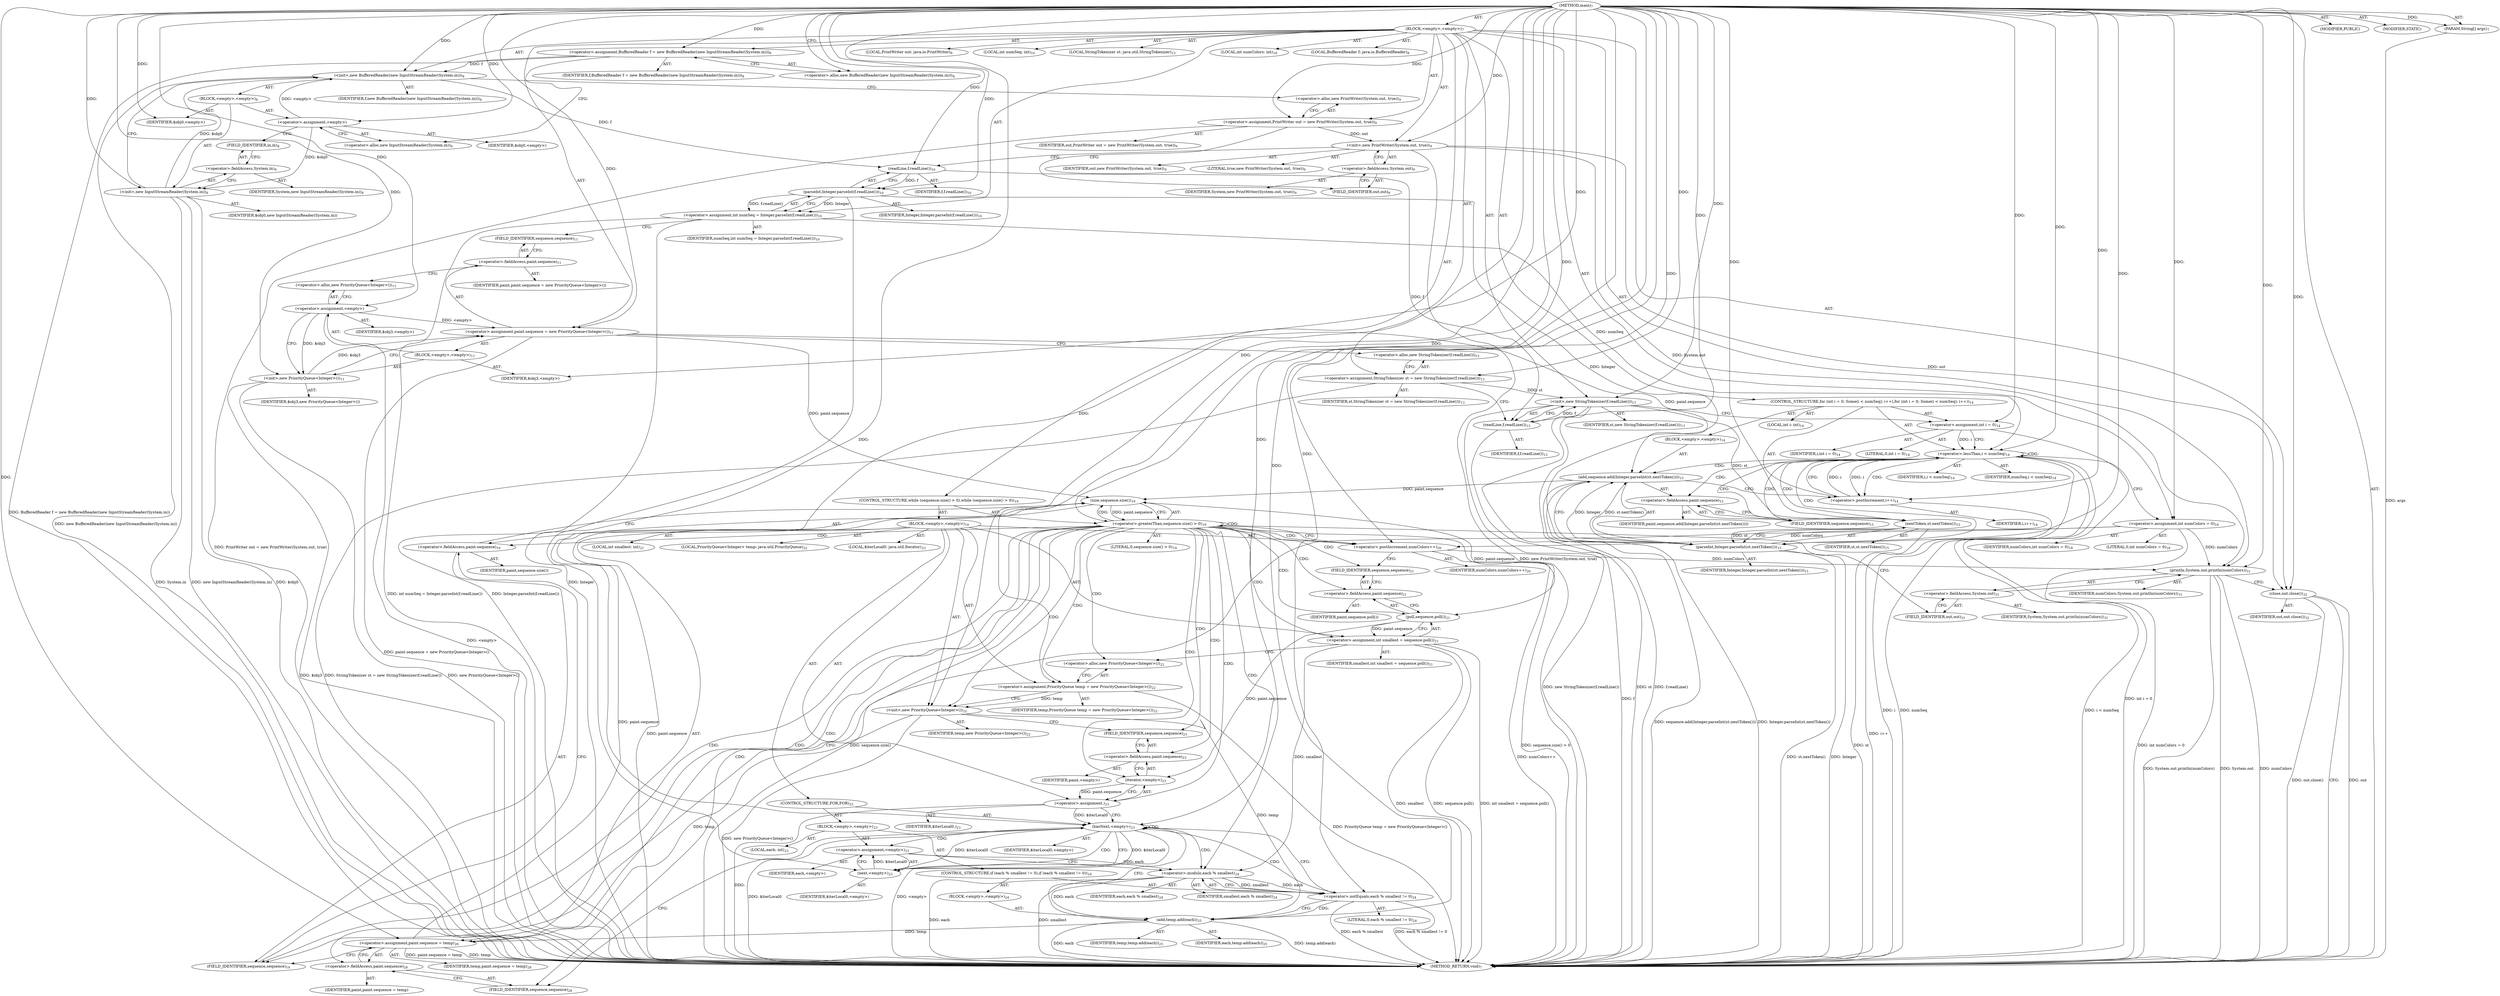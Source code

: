 digraph "main" {  
"27" [label = <(METHOD,main)<SUB>7</SUB>> ]
"28" [label = <(PARAM,String[] args)<SUB>7</SUB>> ]
"29" [label = <(BLOCK,&lt;empty&gt;,&lt;empty&gt;)<SUB>7</SUB>> ]
"4" [label = <(LOCAL,BufferedReader f: java.io.BufferedReader)<SUB>8</SUB>> ]
"30" [label = <(&lt;operator&gt;.assignment,BufferedReader f = new BufferedReader(new InputStreamReader(System.in)))<SUB>8</SUB>> ]
"31" [label = <(IDENTIFIER,f,BufferedReader f = new BufferedReader(new InputStreamReader(System.in)))<SUB>8</SUB>> ]
"32" [label = <(&lt;operator&gt;.alloc,new BufferedReader(new InputStreamReader(System.in)))<SUB>8</SUB>> ]
"33" [label = <(&lt;init&gt;,new BufferedReader(new InputStreamReader(System.in)))<SUB>8</SUB>> ]
"3" [label = <(IDENTIFIER,f,new BufferedReader(new InputStreamReader(System.in)))<SUB>8</SUB>> ]
"34" [label = <(BLOCK,&lt;empty&gt;,&lt;empty&gt;)<SUB>8</SUB>> ]
"35" [label = <(&lt;operator&gt;.assignment,&lt;empty&gt;)> ]
"36" [label = <(IDENTIFIER,$obj0,&lt;empty&gt;)> ]
"37" [label = <(&lt;operator&gt;.alloc,new InputStreamReader(System.in))<SUB>8</SUB>> ]
"38" [label = <(&lt;init&gt;,new InputStreamReader(System.in))<SUB>8</SUB>> ]
"39" [label = <(IDENTIFIER,$obj0,new InputStreamReader(System.in))> ]
"40" [label = <(&lt;operator&gt;.fieldAccess,System.in)<SUB>8</SUB>> ]
"41" [label = <(IDENTIFIER,System,new InputStreamReader(System.in))<SUB>8</SUB>> ]
"42" [label = <(FIELD_IDENTIFIER,in,in)<SUB>8</SUB>> ]
"43" [label = <(IDENTIFIER,$obj0,&lt;empty&gt;)> ]
"6" [label = <(LOCAL,PrintWriter out: java.io.PrintWriter)<SUB>9</SUB>> ]
"44" [label = <(&lt;operator&gt;.assignment,PrintWriter out = new PrintWriter(System.out, true))<SUB>9</SUB>> ]
"45" [label = <(IDENTIFIER,out,PrintWriter out = new PrintWriter(System.out, true))<SUB>9</SUB>> ]
"46" [label = <(&lt;operator&gt;.alloc,new PrintWriter(System.out, true))<SUB>9</SUB>> ]
"47" [label = <(&lt;init&gt;,new PrintWriter(System.out, true))<SUB>9</SUB>> ]
"5" [label = <(IDENTIFIER,out,new PrintWriter(System.out, true))<SUB>9</SUB>> ]
"48" [label = <(&lt;operator&gt;.fieldAccess,System.out)<SUB>9</SUB>> ]
"49" [label = <(IDENTIFIER,System,new PrintWriter(System.out, true))<SUB>9</SUB>> ]
"50" [label = <(FIELD_IDENTIFIER,out,out)<SUB>9</SUB>> ]
"51" [label = <(LITERAL,true,new PrintWriter(System.out, true))<SUB>9</SUB>> ]
"52" [label = <(LOCAL,int numSeq: int)<SUB>10</SUB>> ]
"53" [label = <(&lt;operator&gt;.assignment,int numSeq = Integer.parseInt(f.readLine()))<SUB>10</SUB>> ]
"54" [label = <(IDENTIFIER,numSeq,int numSeq = Integer.parseInt(f.readLine()))<SUB>10</SUB>> ]
"55" [label = <(parseInt,Integer.parseInt(f.readLine()))<SUB>10</SUB>> ]
"56" [label = <(IDENTIFIER,Integer,Integer.parseInt(f.readLine()))<SUB>10</SUB>> ]
"57" [label = <(readLine,f.readLine())<SUB>10</SUB>> ]
"58" [label = <(IDENTIFIER,f,f.readLine())<SUB>10</SUB>> ]
"59" [label = <(&lt;operator&gt;.assignment,paint.sequence = new PriorityQueue&lt;Integer&gt;())<SUB>11</SUB>> ]
"60" [label = <(&lt;operator&gt;.fieldAccess,paint.sequence)<SUB>11</SUB>> ]
"61" [label = <(IDENTIFIER,paint,paint.sequence = new PriorityQueue&lt;Integer&gt;())> ]
"62" [label = <(FIELD_IDENTIFIER,sequence,sequence)<SUB>11</SUB>> ]
"63" [label = <(BLOCK,&lt;empty&gt;,&lt;empty&gt;)<SUB>11</SUB>> ]
"64" [label = <(&lt;operator&gt;.assignment,&lt;empty&gt;)> ]
"65" [label = <(IDENTIFIER,$obj3,&lt;empty&gt;)> ]
"66" [label = <(&lt;operator&gt;.alloc,new PriorityQueue&lt;Integer&gt;())<SUB>11</SUB>> ]
"67" [label = <(&lt;init&gt;,new PriorityQueue&lt;Integer&gt;())<SUB>11</SUB>> ]
"68" [label = <(IDENTIFIER,$obj3,new PriorityQueue&lt;Integer&gt;())> ]
"69" [label = <(IDENTIFIER,$obj3,&lt;empty&gt;)> ]
"8" [label = <(LOCAL,StringTokenizer st: java.util.StringTokenizer)<SUB>13</SUB>> ]
"70" [label = <(&lt;operator&gt;.assignment,StringTokenizer st = new StringTokenizer(f.readLine()))<SUB>13</SUB>> ]
"71" [label = <(IDENTIFIER,st,StringTokenizer st = new StringTokenizer(f.readLine()))<SUB>13</SUB>> ]
"72" [label = <(&lt;operator&gt;.alloc,new StringTokenizer(f.readLine()))<SUB>13</SUB>> ]
"73" [label = <(&lt;init&gt;,new StringTokenizer(f.readLine()))<SUB>13</SUB>> ]
"7" [label = <(IDENTIFIER,st,new StringTokenizer(f.readLine()))<SUB>13</SUB>> ]
"74" [label = <(readLine,f.readLine())<SUB>13</SUB>> ]
"75" [label = <(IDENTIFIER,f,f.readLine())<SUB>13</SUB>> ]
"76" [label = <(CONTROL_STRUCTURE,for (int i = 0; Some(i &lt; numSeq); i++),for (int i = 0; Some(i &lt; numSeq); i++))<SUB>14</SUB>> ]
"77" [label = <(LOCAL,int i: int)<SUB>14</SUB>> ]
"78" [label = <(&lt;operator&gt;.assignment,int i = 0)<SUB>14</SUB>> ]
"79" [label = <(IDENTIFIER,i,int i = 0)<SUB>14</SUB>> ]
"80" [label = <(LITERAL,0,int i = 0)<SUB>14</SUB>> ]
"81" [label = <(&lt;operator&gt;.lessThan,i &lt; numSeq)<SUB>14</SUB>> ]
"82" [label = <(IDENTIFIER,i,i &lt; numSeq)<SUB>14</SUB>> ]
"83" [label = <(IDENTIFIER,numSeq,i &lt; numSeq)<SUB>14</SUB>> ]
"84" [label = <(&lt;operator&gt;.postIncrement,i++)<SUB>14</SUB>> ]
"85" [label = <(IDENTIFIER,i,i++)<SUB>14</SUB>> ]
"86" [label = <(BLOCK,&lt;empty&gt;,&lt;empty&gt;)<SUB>14</SUB>> ]
"87" [label = <(add,sequence.add(Integer.parseInt(st.nextToken())))<SUB>15</SUB>> ]
"88" [label = <(&lt;operator&gt;.fieldAccess,paint.sequence)<SUB>15</SUB>> ]
"89" [label = <(IDENTIFIER,paint,sequence.add(Integer.parseInt(st.nextToken())))> ]
"90" [label = <(FIELD_IDENTIFIER,sequence,sequence)<SUB>15</SUB>> ]
"91" [label = <(parseInt,Integer.parseInt(st.nextToken()))<SUB>15</SUB>> ]
"92" [label = <(IDENTIFIER,Integer,Integer.parseInt(st.nextToken()))<SUB>15</SUB>> ]
"93" [label = <(nextToken,st.nextToken())<SUB>15</SUB>> ]
"94" [label = <(IDENTIFIER,st,st.nextToken())<SUB>15</SUB>> ]
"95" [label = <(LOCAL,int numColors: int)<SUB>18</SUB>> ]
"96" [label = <(&lt;operator&gt;.assignment,int numColors = 0)<SUB>18</SUB>> ]
"97" [label = <(IDENTIFIER,numColors,int numColors = 0)<SUB>18</SUB>> ]
"98" [label = <(LITERAL,0,int numColors = 0)<SUB>18</SUB>> ]
"99" [label = <(CONTROL_STRUCTURE,while (sequence.size() &gt; 0),while (sequence.size() &gt; 0))<SUB>19</SUB>> ]
"100" [label = <(&lt;operator&gt;.greaterThan,sequence.size() &gt; 0)<SUB>19</SUB>> ]
"101" [label = <(size,sequence.size())<SUB>19</SUB>> ]
"102" [label = <(&lt;operator&gt;.fieldAccess,paint.sequence)<SUB>19</SUB>> ]
"103" [label = <(IDENTIFIER,paint,sequence.size())> ]
"104" [label = <(FIELD_IDENTIFIER,sequence,sequence)<SUB>19</SUB>> ]
"105" [label = <(LITERAL,0,sequence.size() &gt; 0)<SUB>19</SUB>> ]
"106" [label = <(BLOCK,&lt;empty&gt;,&lt;empty&gt;)<SUB>19</SUB>> ]
"107" [label = <(&lt;operator&gt;.postIncrement,numColors++)<SUB>20</SUB>> ]
"108" [label = <(IDENTIFIER,numColors,numColors++)<SUB>20</SUB>> ]
"109" [label = <(LOCAL,int smallest: int)<SUB>21</SUB>> ]
"110" [label = <(&lt;operator&gt;.assignment,int smallest = sequence.poll())<SUB>21</SUB>> ]
"111" [label = <(IDENTIFIER,smallest,int smallest = sequence.poll())<SUB>21</SUB>> ]
"112" [label = <(poll,sequence.poll())<SUB>21</SUB>> ]
"113" [label = <(&lt;operator&gt;.fieldAccess,paint.sequence)<SUB>21</SUB>> ]
"114" [label = <(IDENTIFIER,paint,sequence.poll())> ]
"115" [label = <(FIELD_IDENTIFIER,sequence,sequence)<SUB>21</SUB>> ]
"10" [label = <(LOCAL,PriorityQueue&lt;Integer&gt; temp: java.util.PriorityQueue)<SUB>22</SUB>> ]
"116" [label = <(&lt;operator&gt;.assignment,PriorityQueue temp = new PriorityQueue&lt;Integer&gt;())<SUB>22</SUB>> ]
"117" [label = <(IDENTIFIER,temp,PriorityQueue temp = new PriorityQueue&lt;Integer&gt;())<SUB>22</SUB>> ]
"118" [label = <(&lt;operator&gt;.alloc,new PriorityQueue&lt;Integer&gt;())<SUB>22</SUB>> ]
"119" [label = <(&lt;init&gt;,new PriorityQueue&lt;Integer&gt;())<SUB>22</SUB>> ]
"9" [label = <(IDENTIFIER,temp,new PriorityQueue&lt;Integer&gt;())<SUB>22</SUB>> ]
"120" [label = <(LOCAL,$iterLocal0: java.util.Iterator)<SUB>23</SUB>> ]
"121" [label = <(&lt;operator&gt;.assignment,)<SUB>23</SUB>> ]
"122" [label = <(IDENTIFIER,$iterLocal0,)<SUB>23</SUB>> ]
"123" [label = <(iterator,&lt;empty&gt;)<SUB>23</SUB>> ]
"124" [label = <(&lt;operator&gt;.fieldAccess,paint.sequence)<SUB>23</SUB>> ]
"125" [label = <(IDENTIFIER,paint,&lt;empty&gt;)> ]
"126" [label = <(FIELD_IDENTIFIER,sequence,sequence)<SUB>23</SUB>> ]
"127" [label = <(CONTROL_STRUCTURE,FOR,FOR)<SUB>23</SUB>> ]
"128" [label = <(hasNext,&lt;empty&gt;)<SUB>23</SUB>> ]
"129" [label = <(IDENTIFIER,$iterLocal0,&lt;empty&gt;)> ]
"130" [label = <(BLOCK,&lt;empty&gt;,&lt;empty&gt;)<SUB>23</SUB>> ]
"131" [label = <(LOCAL,each: int)<SUB>23</SUB>> ]
"132" [label = <(&lt;operator&gt;.assignment,&lt;empty&gt;)<SUB>23</SUB>> ]
"133" [label = <(IDENTIFIER,each,&lt;empty&gt;)> ]
"134" [label = <(next,&lt;empty&gt;)<SUB>23</SUB>> ]
"135" [label = <(IDENTIFIER,$iterLocal0,&lt;empty&gt;)> ]
"136" [label = <(CONTROL_STRUCTURE,if (each % smallest != 0),if (each % smallest != 0))<SUB>24</SUB>> ]
"137" [label = <(&lt;operator&gt;.notEquals,each % smallest != 0)<SUB>24</SUB>> ]
"138" [label = <(&lt;operator&gt;.modulo,each % smallest)<SUB>24</SUB>> ]
"139" [label = <(IDENTIFIER,each,each % smallest)<SUB>24</SUB>> ]
"140" [label = <(IDENTIFIER,smallest,each % smallest)<SUB>24</SUB>> ]
"141" [label = <(LITERAL,0,each % smallest != 0)<SUB>24</SUB>> ]
"142" [label = <(BLOCK,&lt;empty&gt;,&lt;empty&gt;)<SUB>24</SUB>> ]
"143" [label = <(add,temp.add(each))<SUB>25</SUB>> ]
"144" [label = <(IDENTIFIER,temp,temp.add(each))<SUB>25</SUB>> ]
"145" [label = <(IDENTIFIER,each,temp.add(each))<SUB>25</SUB>> ]
"146" [label = <(&lt;operator&gt;.assignment,paint.sequence = temp)<SUB>28</SUB>> ]
"147" [label = <(&lt;operator&gt;.fieldAccess,paint.sequence)<SUB>28</SUB>> ]
"148" [label = <(IDENTIFIER,paint,paint.sequence = temp)> ]
"149" [label = <(FIELD_IDENTIFIER,sequence,sequence)<SUB>28</SUB>> ]
"150" [label = <(IDENTIFIER,temp,paint.sequence = temp)<SUB>28</SUB>> ]
"151" [label = <(println,System.out.println(numColors))<SUB>31</SUB>> ]
"152" [label = <(&lt;operator&gt;.fieldAccess,System.out)<SUB>31</SUB>> ]
"153" [label = <(IDENTIFIER,System,System.out.println(numColors))<SUB>31</SUB>> ]
"154" [label = <(FIELD_IDENTIFIER,out,out)<SUB>31</SUB>> ]
"155" [label = <(IDENTIFIER,numColors,System.out.println(numColors))<SUB>31</SUB>> ]
"156" [label = <(close,out.close())<SUB>32</SUB>> ]
"157" [label = <(IDENTIFIER,out,out.close())<SUB>32</SUB>> ]
"158" [label = <(MODIFIER,PUBLIC)> ]
"159" [label = <(MODIFIER,STATIC)> ]
"160" [label = <(METHOD_RETURN,void)<SUB>7</SUB>> ]
  "27" -> "28"  [ label = "AST: "] 
  "27" -> "29"  [ label = "AST: "] 
  "27" -> "158"  [ label = "AST: "] 
  "27" -> "159"  [ label = "AST: "] 
  "27" -> "160"  [ label = "AST: "] 
  "29" -> "4"  [ label = "AST: "] 
  "29" -> "30"  [ label = "AST: "] 
  "29" -> "33"  [ label = "AST: "] 
  "29" -> "6"  [ label = "AST: "] 
  "29" -> "44"  [ label = "AST: "] 
  "29" -> "47"  [ label = "AST: "] 
  "29" -> "52"  [ label = "AST: "] 
  "29" -> "53"  [ label = "AST: "] 
  "29" -> "59"  [ label = "AST: "] 
  "29" -> "8"  [ label = "AST: "] 
  "29" -> "70"  [ label = "AST: "] 
  "29" -> "73"  [ label = "AST: "] 
  "29" -> "76"  [ label = "AST: "] 
  "29" -> "95"  [ label = "AST: "] 
  "29" -> "96"  [ label = "AST: "] 
  "29" -> "99"  [ label = "AST: "] 
  "29" -> "151"  [ label = "AST: "] 
  "29" -> "156"  [ label = "AST: "] 
  "30" -> "31"  [ label = "AST: "] 
  "30" -> "32"  [ label = "AST: "] 
  "33" -> "3"  [ label = "AST: "] 
  "33" -> "34"  [ label = "AST: "] 
  "34" -> "35"  [ label = "AST: "] 
  "34" -> "38"  [ label = "AST: "] 
  "34" -> "43"  [ label = "AST: "] 
  "35" -> "36"  [ label = "AST: "] 
  "35" -> "37"  [ label = "AST: "] 
  "38" -> "39"  [ label = "AST: "] 
  "38" -> "40"  [ label = "AST: "] 
  "40" -> "41"  [ label = "AST: "] 
  "40" -> "42"  [ label = "AST: "] 
  "44" -> "45"  [ label = "AST: "] 
  "44" -> "46"  [ label = "AST: "] 
  "47" -> "5"  [ label = "AST: "] 
  "47" -> "48"  [ label = "AST: "] 
  "47" -> "51"  [ label = "AST: "] 
  "48" -> "49"  [ label = "AST: "] 
  "48" -> "50"  [ label = "AST: "] 
  "53" -> "54"  [ label = "AST: "] 
  "53" -> "55"  [ label = "AST: "] 
  "55" -> "56"  [ label = "AST: "] 
  "55" -> "57"  [ label = "AST: "] 
  "57" -> "58"  [ label = "AST: "] 
  "59" -> "60"  [ label = "AST: "] 
  "59" -> "63"  [ label = "AST: "] 
  "60" -> "61"  [ label = "AST: "] 
  "60" -> "62"  [ label = "AST: "] 
  "63" -> "64"  [ label = "AST: "] 
  "63" -> "67"  [ label = "AST: "] 
  "63" -> "69"  [ label = "AST: "] 
  "64" -> "65"  [ label = "AST: "] 
  "64" -> "66"  [ label = "AST: "] 
  "67" -> "68"  [ label = "AST: "] 
  "70" -> "71"  [ label = "AST: "] 
  "70" -> "72"  [ label = "AST: "] 
  "73" -> "7"  [ label = "AST: "] 
  "73" -> "74"  [ label = "AST: "] 
  "74" -> "75"  [ label = "AST: "] 
  "76" -> "77"  [ label = "AST: "] 
  "76" -> "78"  [ label = "AST: "] 
  "76" -> "81"  [ label = "AST: "] 
  "76" -> "84"  [ label = "AST: "] 
  "76" -> "86"  [ label = "AST: "] 
  "78" -> "79"  [ label = "AST: "] 
  "78" -> "80"  [ label = "AST: "] 
  "81" -> "82"  [ label = "AST: "] 
  "81" -> "83"  [ label = "AST: "] 
  "84" -> "85"  [ label = "AST: "] 
  "86" -> "87"  [ label = "AST: "] 
  "87" -> "88"  [ label = "AST: "] 
  "87" -> "91"  [ label = "AST: "] 
  "88" -> "89"  [ label = "AST: "] 
  "88" -> "90"  [ label = "AST: "] 
  "91" -> "92"  [ label = "AST: "] 
  "91" -> "93"  [ label = "AST: "] 
  "93" -> "94"  [ label = "AST: "] 
  "96" -> "97"  [ label = "AST: "] 
  "96" -> "98"  [ label = "AST: "] 
  "99" -> "100"  [ label = "AST: "] 
  "99" -> "106"  [ label = "AST: "] 
  "100" -> "101"  [ label = "AST: "] 
  "100" -> "105"  [ label = "AST: "] 
  "101" -> "102"  [ label = "AST: "] 
  "102" -> "103"  [ label = "AST: "] 
  "102" -> "104"  [ label = "AST: "] 
  "106" -> "107"  [ label = "AST: "] 
  "106" -> "109"  [ label = "AST: "] 
  "106" -> "110"  [ label = "AST: "] 
  "106" -> "10"  [ label = "AST: "] 
  "106" -> "116"  [ label = "AST: "] 
  "106" -> "119"  [ label = "AST: "] 
  "106" -> "120"  [ label = "AST: "] 
  "106" -> "121"  [ label = "AST: "] 
  "106" -> "127"  [ label = "AST: "] 
  "106" -> "146"  [ label = "AST: "] 
  "107" -> "108"  [ label = "AST: "] 
  "110" -> "111"  [ label = "AST: "] 
  "110" -> "112"  [ label = "AST: "] 
  "112" -> "113"  [ label = "AST: "] 
  "113" -> "114"  [ label = "AST: "] 
  "113" -> "115"  [ label = "AST: "] 
  "116" -> "117"  [ label = "AST: "] 
  "116" -> "118"  [ label = "AST: "] 
  "119" -> "9"  [ label = "AST: "] 
  "121" -> "122"  [ label = "AST: "] 
  "121" -> "123"  [ label = "AST: "] 
  "123" -> "124"  [ label = "AST: "] 
  "124" -> "125"  [ label = "AST: "] 
  "124" -> "126"  [ label = "AST: "] 
  "127" -> "128"  [ label = "AST: "] 
  "127" -> "130"  [ label = "AST: "] 
  "128" -> "129"  [ label = "AST: "] 
  "130" -> "131"  [ label = "AST: "] 
  "130" -> "132"  [ label = "AST: "] 
  "130" -> "136"  [ label = "AST: "] 
  "132" -> "133"  [ label = "AST: "] 
  "132" -> "134"  [ label = "AST: "] 
  "134" -> "135"  [ label = "AST: "] 
  "136" -> "137"  [ label = "AST: "] 
  "136" -> "142"  [ label = "AST: "] 
  "137" -> "138"  [ label = "AST: "] 
  "137" -> "141"  [ label = "AST: "] 
  "138" -> "139"  [ label = "AST: "] 
  "138" -> "140"  [ label = "AST: "] 
  "142" -> "143"  [ label = "AST: "] 
  "143" -> "144"  [ label = "AST: "] 
  "143" -> "145"  [ label = "AST: "] 
  "146" -> "147"  [ label = "AST: "] 
  "146" -> "150"  [ label = "AST: "] 
  "147" -> "148"  [ label = "AST: "] 
  "147" -> "149"  [ label = "AST: "] 
  "151" -> "152"  [ label = "AST: "] 
  "151" -> "155"  [ label = "AST: "] 
  "152" -> "153"  [ label = "AST: "] 
  "152" -> "154"  [ label = "AST: "] 
  "156" -> "157"  [ label = "AST: "] 
  "30" -> "37"  [ label = "CFG: "] 
  "33" -> "46"  [ label = "CFG: "] 
  "44" -> "50"  [ label = "CFG: "] 
  "47" -> "57"  [ label = "CFG: "] 
  "53" -> "62"  [ label = "CFG: "] 
  "59" -> "72"  [ label = "CFG: "] 
  "70" -> "74"  [ label = "CFG: "] 
  "73" -> "78"  [ label = "CFG: "] 
  "96" -> "104"  [ label = "CFG: "] 
  "151" -> "156"  [ label = "CFG: "] 
  "156" -> "160"  [ label = "CFG: "] 
  "32" -> "30"  [ label = "CFG: "] 
  "46" -> "44"  [ label = "CFG: "] 
  "48" -> "47"  [ label = "CFG: "] 
  "55" -> "53"  [ label = "CFG: "] 
  "60" -> "66"  [ label = "CFG: "] 
  "72" -> "70"  [ label = "CFG: "] 
  "74" -> "73"  [ label = "CFG: "] 
  "78" -> "81"  [ label = "CFG: "] 
  "81" -> "90"  [ label = "CFG: "] 
  "81" -> "96"  [ label = "CFG: "] 
  "84" -> "81"  [ label = "CFG: "] 
  "100" -> "107"  [ label = "CFG: "] 
  "100" -> "154"  [ label = "CFG: "] 
  "152" -> "151"  [ label = "CFG: "] 
  "35" -> "42"  [ label = "CFG: "] 
  "38" -> "33"  [ label = "CFG: "] 
  "50" -> "48"  [ label = "CFG: "] 
  "57" -> "55"  [ label = "CFG: "] 
  "62" -> "60"  [ label = "CFG: "] 
  "64" -> "67"  [ label = "CFG: "] 
  "67" -> "59"  [ label = "CFG: "] 
  "87" -> "84"  [ label = "CFG: "] 
  "101" -> "100"  [ label = "CFG: "] 
  "107" -> "115"  [ label = "CFG: "] 
  "110" -> "118"  [ label = "CFG: "] 
  "116" -> "119"  [ label = "CFG: "] 
  "119" -> "126"  [ label = "CFG: "] 
  "121" -> "128"  [ label = "CFG: "] 
  "146" -> "104"  [ label = "CFG: "] 
  "154" -> "152"  [ label = "CFG: "] 
  "37" -> "35"  [ label = "CFG: "] 
  "40" -> "38"  [ label = "CFG: "] 
  "66" -> "64"  [ label = "CFG: "] 
  "88" -> "93"  [ label = "CFG: "] 
  "91" -> "87"  [ label = "CFG: "] 
  "102" -> "101"  [ label = "CFG: "] 
  "112" -> "110"  [ label = "CFG: "] 
  "118" -> "116"  [ label = "CFG: "] 
  "123" -> "121"  [ label = "CFG: "] 
  "128" -> "134"  [ label = "CFG: "] 
  "128" -> "149"  [ label = "CFG: "] 
  "147" -> "146"  [ label = "CFG: "] 
  "42" -> "40"  [ label = "CFG: "] 
  "90" -> "88"  [ label = "CFG: "] 
  "93" -> "91"  [ label = "CFG: "] 
  "104" -> "102"  [ label = "CFG: "] 
  "113" -> "112"  [ label = "CFG: "] 
  "124" -> "123"  [ label = "CFG: "] 
  "132" -> "138"  [ label = "CFG: "] 
  "149" -> "147"  [ label = "CFG: "] 
  "115" -> "113"  [ label = "CFG: "] 
  "126" -> "124"  [ label = "CFG: "] 
  "134" -> "132"  [ label = "CFG: "] 
  "137" -> "128"  [ label = "CFG: "] 
  "137" -> "143"  [ label = "CFG: "] 
  "138" -> "137"  [ label = "CFG: "] 
  "143" -> "128"  [ label = "CFG: "] 
  "27" -> "32"  [ label = "CFG: "] 
  "28" -> "160"  [ label = "DDG: args"] 
  "30" -> "160"  [ label = "DDG: BufferedReader f = new BufferedReader(new InputStreamReader(System.in))"] 
  "38" -> "160"  [ label = "DDG: $obj0"] 
  "38" -> "160"  [ label = "DDG: System.in"] 
  "38" -> "160"  [ label = "DDG: new InputStreamReader(System.in)"] 
  "33" -> "160"  [ label = "DDG: new BufferedReader(new InputStreamReader(System.in))"] 
  "44" -> "160"  [ label = "DDG: PrintWriter out = new PrintWriter(System.out, true)"] 
  "47" -> "160"  [ label = "DDG: new PrintWriter(System.out, true)"] 
  "55" -> "160"  [ label = "DDG: Integer"] 
  "53" -> "160"  [ label = "DDG: Integer.parseInt(f.readLine())"] 
  "53" -> "160"  [ label = "DDG: int numSeq = Integer.parseInt(f.readLine())"] 
  "64" -> "160"  [ label = "DDG: &lt;empty&gt;"] 
  "67" -> "160"  [ label = "DDG: $obj3"] 
  "67" -> "160"  [ label = "DDG: new PriorityQueue&lt;Integer&gt;()"] 
  "59" -> "160"  [ label = "DDG: paint.sequence = new PriorityQueue&lt;Integer&gt;()"] 
  "70" -> "160"  [ label = "DDG: StringTokenizer st = new StringTokenizer(f.readLine())"] 
  "73" -> "160"  [ label = "DDG: st"] 
  "74" -> "160"  [ label = "DDG: f"] 
  "73" -> "160"  [ label = "DDG: f.readLine()"] 
  "73" -> "160"  [ label = "DDG: new StringTokenizer(f.readLine())"] 
  "78" -> "160"  [ label = "DDG: int i = 0"] 
  "81" -> "160"  [ label = "DDG: i"] 
  "81" -> "160"  [ label = "DDG: numSeq"] 
  "81" -> "160"  [ label = "DDG: i &lt; numSeq"] 
  "96" -> "160"  [ label = "DDG: int numColors = 0"] 
  "101" -> "160"  [ label = "DDG: paint.sequence"] 
  "100" -> "160"  [ label = "DDG: sequence.size()"] 
  "100" -> "160"  [ label = "DDG: sequence.size() &gt; 0"] 
  "151" -> "160"  [ label = "DDG: System.out"] 
  "151" -> "160"  [ label = "DDG: numColors"] 
  "151" -> "160"  [ label = "DDG: System.out.println(numColors)"] 
  "156" -> "160"  [ label = "DDG: out"] 
  "156" -> "160"  [ label = "DDG: out.close()"] 
  "107" -> "160"  [ label = "DDG: numColors++"] 
  "110" -> "160"  [ label = "DDG: smallest"] 
  "110" -> "160"  [ label = "DDG: sequence.poll()"] 
  "110" -> "160"  [ label = "DDG: int smallest = sequence.poll()"] 
  "116" -> "160"  [ label = "DDG: PriorityQueue temp = new PriorityQueue&lt;Integer&gt;()"] 
  "119" -> "160"  [ label = "DDG: new PriorityQueue&lt;Integer&gt;()"] 
  "121" -> "160"  [ label = "DDG: "] 
  "128" -> "160"  [ label = "DDG: $iterLocal0"] 
  "128" -> "160"  [ label = "DDG: &lt;empty&gt;"] 
  "146" -> "160"  [ label = "DDG: temp"] 
  "146" -> "160"  [ label = "DDG: paint.sequence = temp"] 
  "138" -> "160"  [ label = "DDG: each"] 
  "138" -> "160"  [ label = "DDG: smallest"] 
  "137" -> "160"  [ label = "DDG: each % smallest"] 
  "137" -> "160"  [ label = "DDG: each % smallest != 0"] 
  "143" -> "160"  [ label = "DDG: each"] 
  "143" -> "160"  [ label = "DDG: temp.add(each)"] 
  "91" -> "160"  [ label = "DDG: Integer"] 
  "93" -> "160"  [ label = "DDG: st"] 
  "91" -> "160"  [ label = "DDG: st.nextToken()"] 
  "87" -> "160"  [ label = "DDG: Integer.parseInt(st.nextToken())"] 
  "87" -> "160"  [ label = "DDG: sequence.add(Integer.parseInt(st.nextToken()))"] 
  "84" -> "160"  [ label = "DDG: i++"] 
  "27" -> "28"  [ label = "DDG: "] 
  "27" -> "30"  [ label = "DDG: "] 
  "27" -> "44"  [ label = "DDG: "] 
  "55" -> "53"  [ label = "DDG: Integer"] 
  "55" -> "53"  [ label = "DDG: f.readLine()"] 
  "64" -> "59"  [ label = "DDG: &lt;empty&gt;"] 
  "67" -> "59"  [ label = "DDG: $obj3"] 
  "27" -> "59"  [ label = "DDG: "] 
  "27" -> "70"  [ label = "DDG: "] 
  "27" -> "96"  [ label = "DDG: "] 
  "30" -> "33"  [ label = "DDG: f"] 
  "27" -> "33"  [ label = "DDG: "] 
  "35" -> "33"  [ label = "DDG: &lt;empty&gt;"] 
  "38" -> "33"  [ label = "DDG: $obj0"] 
  "44" -> "47"  [ label = "DDG: out"] 
  "27" -> "47"  [ label = "DDG: "] 
  "70" -> "73"  [ label = "DDG: st"] 
  "27" -> "73"  [ label = "DDG: "] 
  "74" -> "73"  [ label = "DDG: f"] 
  "27" -> "78"  [ label = "DDG: "] 
  "47" -> "151"  [ label = "DDG: System.out"] 
  "96" -> "151"  [ label = "DDG: numColors"] 
  "107" -> "151"  [ label = "DDG: numColors"] 
  "27" -> "151"  [ label = "DDG: "] 
  "47" -> "156"  [ label = "DDG: out"] 
  "27" -> "156"  [ label = "DDG: "] 
  "27" -> "35"  [ label = "DDG: "] 
  "27" -> "43"  [ label = "DDG: "] 
  "27" -> "55"  [ label = "DDG: "] 
  "57" -> "55"  [ label = "DDG: f"] 
  "27" -> "64"  [ label = "DDG: "] 
  "27" -> "69"  [ label = "DDG: "] 
  "57" -> "74"  [ label = "DDG: f"] 
  "27" -> "74"  [ label = "DDG: "] 
  "78" -> "81"  [ label = "DDG: i"] 
  "84" -> "81"  [ label = "DDG: i"] 
  "27" -> "81"  [ label = "DDG: "] 
  "53" -> "81"  [ label = "DDG: numSeq"] 
  "81" -> "84"  [ label = "DDG: i"] 
  "27" -> "84"  [ label = "DDG: "] 
  "101" -> "100"  [ label = "DDG: paint.sequence"] 
  "27" -> "100"  [ label = "DDG: "] 
  "112" -> "110"  [ label = "DDG: paint.sequence"] 
  "27" -> "116"  [ label = "DDG: "] 
  "123" -> "121"  [ label = "DDG: paint.sequence"] 
  "119" -> "146"  [ label = "DDG: temp"] 
  "143" -> "146"  [ label = "DDG: temp"] 
  "27" -> "146"  [ label = "DDG: "] 
  "35" -> "38"  [ label = "DDG: $obj0"] 
  "27" -> "38"  [ label = "DDG: "] 
  "33" -> "57"  [ label = "DDG: f"] 
  "27" -> "57"  [ label = "DDG: "] 
  "64" -> "67"  [ label = "DDG: $obj3"] 
  "27" -> "67"  [ label = "DDG: "] 
  "59" -> "87"  [ label = "DDG: paint.sequence"] 
  "91" -> "87"  [ label = "DDG: Integer"] 
  "91" -> "87"  [ label = "DDG: st.nextToken()"] 
  "59" -> "101"  [ label = "DDG: paint.sequence"] 
  "146" -> "101"  [ label = "DDG: paint.sequence"] 
  "87" -> "101"  [ label = "DDG: paint.sequence"] 
  "96" -> "107"  [ label = "DDG: numColors"] 
  "27" -> "107"  [ label = "DDG: "] 
  "116" -> "119"  [ label = "DDG: temp"] 
  "27" -> "119"  [ label = "DDG: "] 
  "55" -> "91"  [ label = "DDG: Integer"] 
  "27" -> "91"  [ label = "DDG: "] 
  "93" -> "91"  [ label = "DDG: st"] 
  "101" -> "112"  [ label = "DDG: paint.sequence"] 
  "112" -> "123"  [ label = "DDG: paint.sequence"] 
  "121" -> "128"  [ label = "DDG: $iterLocal0"] 
  "134" -> "128"  [ label = "DDG: $iterLocal0"] 
  "27" -> "128"  [ label = "DDG: "] 
  "134" -> "132"  [ label = "DDG: $iterLocal0"] 
  "73" -> "93"  [ label = "DDG: st"] 
  "27" -> "93"  [ label = "DDG: "] 
  "128" -> "134"  [ label = "DDG: $iterLocal0"] 
  "27" -> "134"  [ label = "DDG: "] 
  "138" -> "137"  [ label = "DDG: each"] 
  "138" -> "137"  [ label = "DDG: smallest"] 
  "27" -> "137"  [ label = "DDG: "] 
  "132" -> "138"  [ label = "DDG: each"] 
  "27" -> "138"  [ label = "DDG: "] 
  "110" -> "138"  [ label = "DDG: smallest"] 
  "119" -> "143"  [ label = "DDG: temp"] 
  "27" -> "143"  [ label = "DDG: "] 
  "138" -> "143"  [ label = "DDG: each"] 
  "81" -> "81"  [ label = "CDG: "] 
  "81" -> "84"  [ label = "CDG: "] 
  "81" -> "87"  [ label = "CDG: "] 
  "81" -> "91"  [ label = "CDG: "] 
  "81" -> "93"  [ label = "CDG: "] 
  "81" -> "90"  [ label = "CDG: "] 
  "81" -> "88"  [ label = "CDG: "] 
  "100" -> "107"  [ label = "CDG: "] 
  "100" -> "115"  [ label = "CDG: "] 
  "100" -> "113"  [ label = "CDG: "] 
  "100" -> "116"  [ label = "CDG: "] 
  "100" -> "146"  [ label = "CDG: "] 
  "100" -> "128"  [ label = "CDG: "] 
  "100" -> "102"  [ label = "CDG: "] 
  "100" -> "149"  [ label = "CDG: "] 
  "100" -> "104"  [ label = "CDG: "] 
  "100" -> "119"  [ label = "CDG: "] 
  "100" -> "121"  [ label = "CDG: "] 
  "100" -> "123"  [ label = "CDG: "] 
  "100" -> "112"  [ label = "CDG: "] 
  "100" -> "101"  [ label = "CDG: "] 
  "100" -> "126"  [ label = "CDG: "] 
  "100" -> "118"  [ label = "CDG: "] 
  "100" -> "100"  [ label = "CDG: "] 
  "100" -> "147"  [ label = "CDG: "] 
  "100" -> "110"  [ label = "CDG: "] 
  "100" -> "124"  [ label = "CDG: "] 
  "128" -> "128"  [ label = "CDG: "] 
  "128" -> "132"  [ label = "CDG: "] 
  "128" -> "134"  [ label = "CDG: "] 
  "128" -> "138"  [ label = "CDG: "] 
  "128" -> "137"  [ label = "CDG: "] 
  "137" -> "143"  [ label = "CDG: "] 
}
